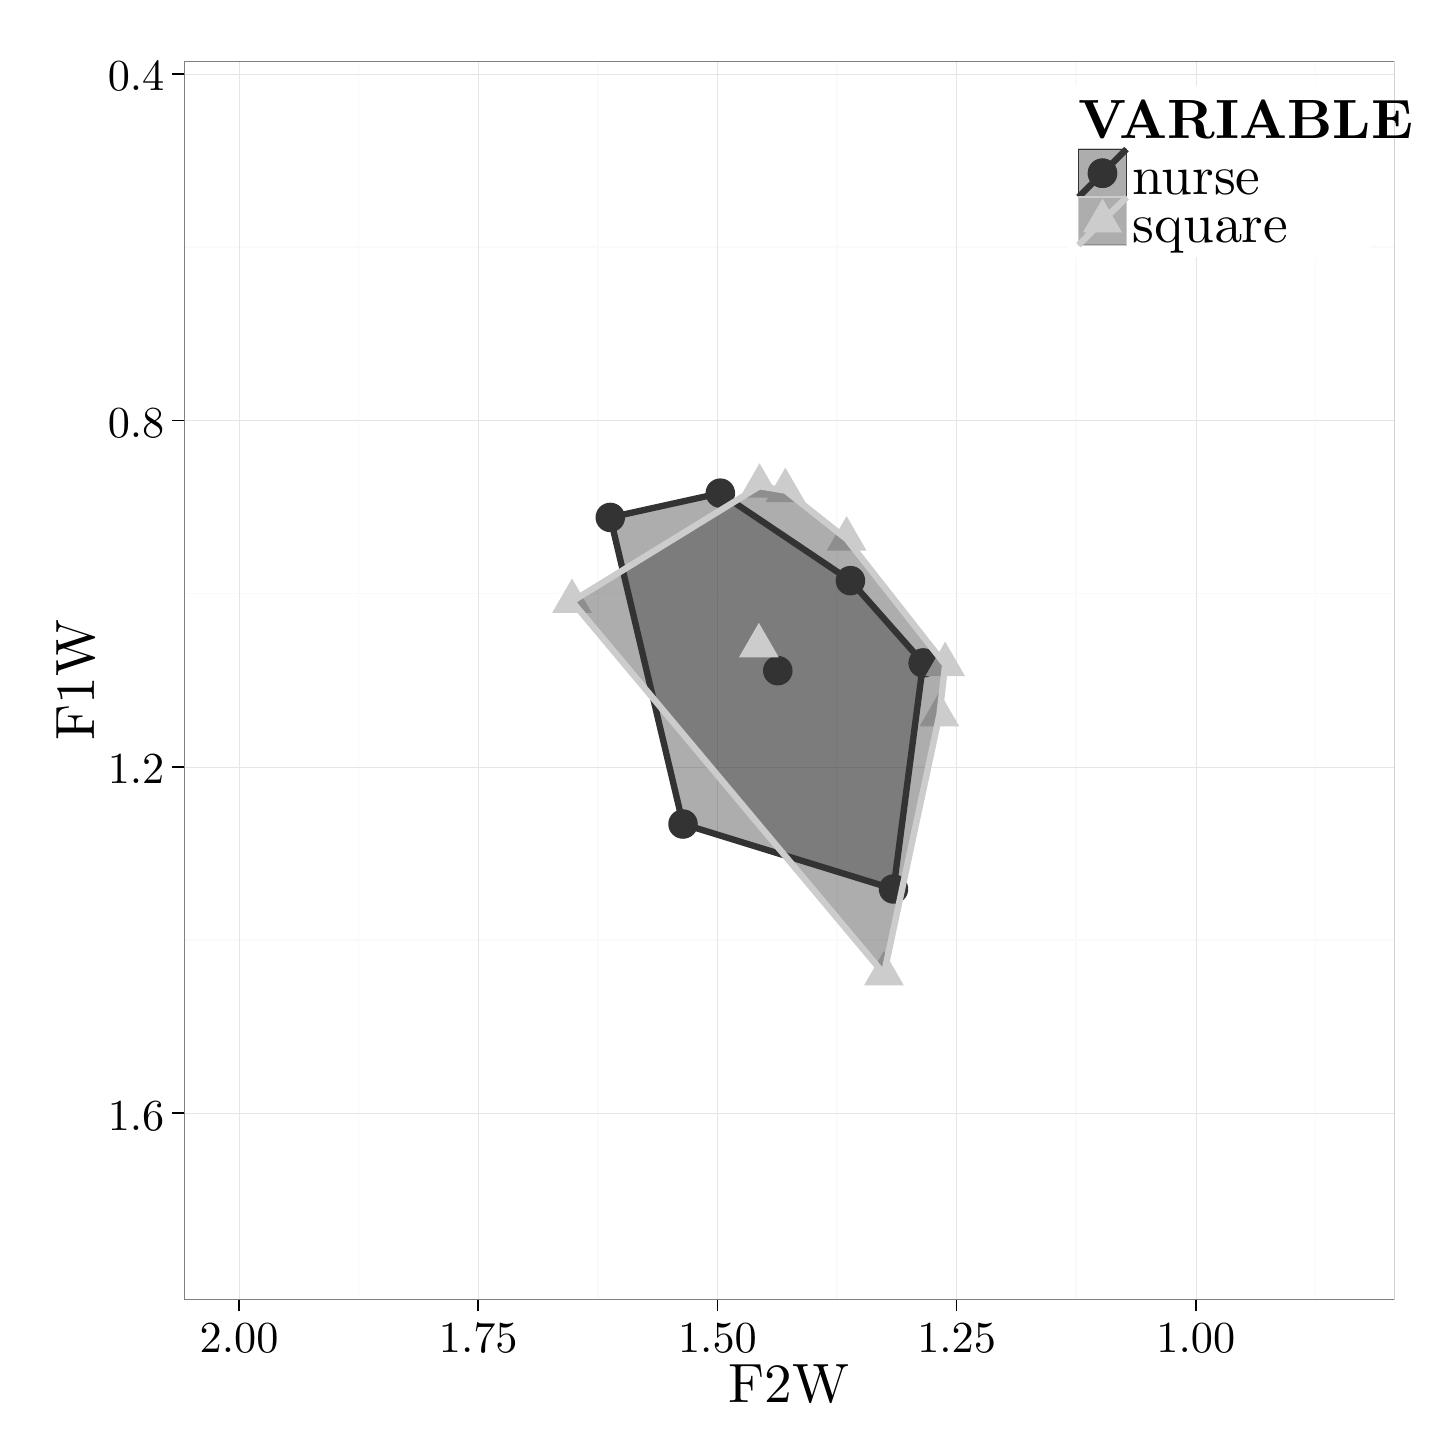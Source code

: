 % Created by tikzDevice version 0.8.1 on 2016-02-09 02:15:27
% !TEX encoding = UTF-8 Unicode
\begin{tikzpicture}[x=1pt,y=1pt]
\definecolor{fillColor}{RGB}{255,255,255}
\path[use as bounding box,fill=fillColor,fill opacity=0.00] (0,0) rectangle (505.89,505.89);
\begin{scope}
\path[clip] (  0.00,  0.00) rectangle (505.89,505.89);
\definecolor{drawColor}{RGB}{255,255,255}
\definecolor{fillColor}{RGB}{255,255,255}

\path[draw=drawColor,line width= 0.6pt,line join=round,line cap=round,fill=fillColor] (  0.00, -0.00) rectangle (505.89,505.89);
\end{scope}
\begin{scope}
\path[clip] ( 56.50, 46.31) rectangle (493.85,493.84);
\definecolor{fillColor}{RGB}{255,255,255}

\path[fill=fillColor] ( 56.50, 46.31) rectangle (493.85,493.84);
\definecolor{drawColor}{gray}{0.98}

\path[draw=drawColor,line width= 0.6pt,line join=round] ( 56.50,426.56) --
	(493.85,426.56);

\path[draw=drawColor,line width= 0.6pt,line join=round] ( 56.50,301.37) --
	(493.85,301.37);

\path[draw=drawColor,line width= 0.6pt,line join=round] ( 56.50,176.19) --
	(493.85,176.19);

\path[draw=drawColor,line width= 0.6pt,line join=round] (465.32, 46.31) --
	(465.32,493.84);

\path[draw=drawColor,line width= 0.6pt,line join=round] (378.89, 46.31) --
	(378.89,493.84);

\path[draw=drawColor,line width= 0.6pt,line join=round] (292.46, 46.31) --
	(292.46,493.84);

\path[draw=drawColor,line width= 0.6pt,line join=round] (206.03, 46.31) --
	(206.03,493.84);

\path[draw=drawColor,line width= 0.6pt,line join=round] (119.60, 46.31) --
	(119.60,493.84);
\definecolor{drawColor}{gray}{0.90}

\path[draw=drawColor,line width= 0.2pt,line join=round] ( 56.50,489.15) --
	(493.85,489.15);

\path[draw=drawColor,line width= 0.2pt,line join=round] ( 56.50,363.97) --
	(493.85,363.97);

\path[draw=drawColor,line width= 0.2pt,line join=round] ( 56.50,238.78) --
	(493.85,238.78);

\path[draw=drawColor,line width= 0.2pt,line join=round] ( 56.50,113.59) --
	(493.85,113.59);

\path[draw=drawColor,line width= 0.2pt,line join=round] (422.11, 46.31) --
	(422.11,493.84);

\path[draw=drawColor,line width= 0.2pt,line join=round] (335.68, 46.31) --
	(335.68,493.84);

\path[draw=drawColor,line width= 0.2pt,line join=round] (249.24, 46.31) --
	(249.24,493.84);

\path[draw=drawColor,line width= 0.2pt,line join=round] (162.81, 46.31) --
	(162.81,493.84);

\path[draw=drawColor,line width= 0.2pt,line join=round] ( 76.38, 46.31) --
	( 76.38,493.84);
\definecolor{fillColor}{gray}{0.20}

\path[fill=fillColor] (210.52,328.91) circle (  5.33);

\path[fill=fillColor] (250.28,337.68) circle (  5.33);

\path[fill=fillColor] (297.30,306.07) circle (  5.33);

\path[fill=fillColor] (323.58,276.34) circle (  5.33);

\path[fill=fillColor] (312.86,194.65) circle (  5.33);

\path[fill=fillColor] (236.80,218.12) circle (  5.33);
\definecolor{fillColor}{gray}{0.80}

\path[fill=fillColor] (196.69,306.85) --
	(203.88,294.41) --
	(189.51,294.41) --
	cycle;

\path[fill=fillColor] (264.46,348.48) --
	(271.64,336.03) --
	(257.27,336.03) --
	cycle;

\path[fill=fillColor] (273.79,346.91) --
	(280.98,334.47) --
	(266.61,334.47) --
	cycle;

\path[fill=fillColor] (295.92,329.39) --
	(303.10,316.94) --
	(288.73,316.94) --
	cycle;

\path[fill=fillColor] (331.53,284.01) --
	(338.71,271.56) --
	(324.34,271.56) --
	cycle;

\path[fill=fillColor] (329.45,265.85) --
	(336.64,253.41) --
	(322.27,253.41) --
	cycle;

\path[fill=fillColor] (309.40,172.28) --
	(316.59,159.83) --
	(302.22,159.83) --
	cycle;
\definecolor{drawColor}{gray}{0.20}
\definecolor{fillColor}{RGB}{51,51,51}

\path[draw=drawColor,line width= 2.3pt,line join=round,line cap=round,fill=fillColor,fill opacity=0.40] (210.52,328.91) --
	(250.28,337.68) --
	(297.30,306.07) --
	(323.58,276.34) --
	(312.86,194.65) --
	(236.80,218.12) --
	cycle;
\definecolor{drawColor}{gray}{0.80}

\path[draw=drawColor,line width= 2.3pt,line join=round,line cap=round,fill=fillColor,fill opacity=0.40] (196.69,298.56) --
	(264.46,340.18) --
	(273.79,338.62) --
	(295.92,321.09) --
	(331.53,275.71) --
	(329.45,257.56) --
	(309.40,163.98) --
	cycle;
\definecolor{fillColor}{gray}{0.20}

\path[fill=fillColor] (271.05,273.54) circle (  5.33);
\definecolor{fillColor}{gray}{0.80}

\path[fill=fillColor] (264.21,290.83) --
	(271.40,278.38) --
	(257.03,278.38) --
	cycle;
\definecolor{drawColor}{gray}{0.50}

\path[draw=drawColor,line width= 0.6pt,line join=round,line cap=round] ( 56.50, 46.31) rectangle (493.85,493.84);
\end{scope}
\begin{scope}
\path[clip] (  0.00,  0.00) rectangle (505.89,505.89);
\definecolor{drawColor}{RGB}{0,0,0}

\node[text=drawColor,anchor=base east,inner sep=0pt, outer sep=0pt, scale=  1.60] at ( 49.39,483.12) {0.4};

\node[text=drawColor,anchor=base east,inner sep=0pt, outer sep=0pt, scale=  1.60] at ( 49.39,357.93) {0.8};

\node[text=drawColor,anchor=base east,inner sep=0pt, outer sep=0pt, scale=  1.60] at ( 49.39,232.75) {1.2};

\node[text=drawColor,anchor=base east,inner sep=0pt, outer sep=0pt, scale=  1.60] at ( 49.39,107.56) {1.6};
\end{scope}
\begin{scope}
\path[clip] (  0.00,  0.00) rectangle (505.89,505.89);
\definecolor{drawColor}{RGB}{0,0,0}

\path[draw=drawColor,line width= 0.6pt,line join=round] ( 52.24,489.15) --
	( 56.50,489.15);

\path[draw=drawColor,line width= 0.6pt,line join=round] ( 52.24,363.97) --
	( 56.50,363.97);

\path[draw=drawColor,line width= 0.6pt,line join=round] ( 52.24,238.78) --
	( 56.50,238.78);

\path[draw=drawColor,line width= 0.6pt,line join=round] ( 52.24,113.59) --
	( 56.50,113.59);
\end{scope}
\begin{scope}
\path[clip] (  0.00,  0.00) rectangle (505.89,505.89);
\definecolor{drawColor}{RGB}{0,0,0}

\path[draw=drawColor,line width= 0.6pt,line join=round] (422.11, 42.04) --
	(422.11, 46.31);

\path[draw=drawColor,line width= 0.6pt,line join=round] (335.68, 42.04) --
	(335.68, 46.31);

\path[draw=drawColor,line width= 0.6pt,line join=round] (249.24, 42.04) --
	(249.24, 46.31);

\path[draw=drawColor,line width= 0.6pt,line join=round] (162.81, 42.04) --
	(162.81, 46.31);

\path[draw=drawColor,line width= 0.6pt,line join=round] ( 76.38, 42.04) --
	( 76.38, 46.31);
\end{scope}
\begin{scope}
\path[clip] (  0.00,  0.00) rectangle (505.89,505.89);
\definecolor{drawColor}{RGB}{0,0,0}

\node[text=drawColor,anchor=base,inner sep=0pt, outer sep=0pt, scale=  1.60] at (422.11, 27.13) {1.00};

\node[text=drawColor,anchor=base,inner sep=0pt, outer sep=0pt, scale=  1.60] at (335.68, 27.13) {1.25};

\node[text=drawColor,anchor=base,inner sep=0pt, outer sep=0pt, scale=  1.60] at (249.24, 27.13) {1.50};

\node[text=drawColor,anchor=base,inner sep=0pt, outer sep=0pt, scale=  1.60] at (162.81, 27.13) {1.75};

\node[text=drawColor,anchor=base,inner sep=0pt, outer sep=0pt, scale=  1.60] at ( 76.38, 27.13) {2.00};
\end{scope}
\begin{scope}
\path[clip] (  0.00,  0.00) rectangle (505.89,505.89);
\definecolor{drawColor}{RGB}{0,0,0}

\node[text=drawColor,anchor=base,inner sep=0pt, outer sep=0pt, scale=  2.00] at (275.17,  9.03) {F2W};
\end{scope}
\begin{scope}
\path[clip] (  0.00,  0.00) rectangle (505.89,505.89);
\definecolor{drawColor}{RGB}{0,0,0}

\node[text=drawColor,rotate= 90.00,anchor=base,inner sep=0pt, outer sep=0pt, scale=  2.00] at ( 24.12,270.08) {F1W};
\end{scope}
\begin{scope}
\path[clip] (  0.00,  0.00) rectangle (505.89,505.89);
\definecolor{fillColor}{RGB}{255,255,255}

\path[fill=fillColor] (375.44,423.00) rectangle (484.98,484.98);
\end{scope}
\begin{scope}
\path[clip] (  0.00,  0.00) rectangle (505.89,505.89);
\definecolor{drawColor}{RGB}{0,0,0}

\node[text=drawColor,anchor=base west,inner sep=0pt, outer sep=0pt, scale=  2.00] at (379.71,465.96) {\bfseries VARIABLE};
\end{scope}
\begin{scope}
\path[clip] (  0.00,  0.00) rectangle (505.89,505.89);
\definecolor{drawColor}{gray}{0.80}
\definecolor{fillColor}{RGB}{255,255,255}

\path[draw=drawColor,line width= 0.6pt,line join=round,line cap=round,fill=fillColor] (379.71,444.61) rectangle (397.06,461.96);
\end{scope}
\begin{scope}
\path[clip] (  0.00,  0.00) rectangle (505.89,505.89);
\definecolor{fillColor}{gray}{0.20}

\path[fill=fillColor] (388.38,453.29) circle (  5.33);
\end{scope}
\begin{scope}
\path[clip] (  0.00,  0.00) rectangle (505.89,505.89);
\definecolor{drawColor}{gray}{0.20}
\definecolor{fillColor}{RGB}{51,51,51}

\path[draw=drawColor,line width= 0.4pt,line join=round,line cap=round,fill=fillColor,fill opacity=0.40] (379.71,444.61) rectangle (397.06,461.96);

\path[draw=drawColor,line width= 2.3pt,line join=round] (379.71,444.61) --
	(397.06,461.96);
\end{scope}
\begin{scope}
\path[clip] (  0.00,  0.00) rectangle (505.89,505.89);
\definecolor{fillColor}{gray}{0.20}

\path[fill=fillColor] (388.38,453.29) circle (  5.33);
\end{scope}
\begin{scope}
\path[clip] (  0.00,  0.00) rectangle (505.89,505.89);
\definecolor{drawColor}{gray}{0.80}
\definecolor{fillColor}{RGB}{255,255,255}

\path[draw=drawColor,line width= 0.6pt,line join=round,line cap=round,fill=fillColor] (379.71,427.27) rectangle (397.06,444.61);
\end{scope}
\begin{scope}
\path[clip] (  0.00,  0.00) rectangle (505.89,505.89);
\definecolor{fillColor}{gray}{0.80}

\path[fill=fillColor] (388.38,444.24) --
	(395.57,431.79) --
	(381.20,431.79) --
	cycle;
\end{scope}
\begin{scope}
\path[clip] (  0.00,  0.00) rectangle (505.89,505.89);
\definecolor{drawColor}{gray}{0.80}
\definecolor{fillColor}{RGB}{51,51,51}

\path[draw=drawColor,line width= 0.4pt,line join=round,line cap=round,fill=fillColor,fill opacity=0.40] (379.71,427.27) rectangle (397.06,444.61);

\path[draw=drawColor,line width= 2.3pt,line join=round] (379.71,427.27) --
	(397.06,444.61);
\end{scope}
\begin{scope}
\path[clip] (  0.00,  0.00) rectangle (505.89,505.89);
\definecolor{fillColor}{gray}{0.80}

\path[fill=fillColor] (388.38,444.24) --
	(395.57,431.79) --
	(381.20,431.79) --
	cycle;
\end{scope}
\begin{scope}
\path[clip] (  0.00,  0.00) rectangle (505.89,505.89);
\definecolor{drawColor}{RGB}{0,0,0}

\node[text=drawColor,anchor=base west,inner sep=0pt, outer sep=0pt, scale=  2.00] at (399.22,445.75) {nurse};
\end{scope}
\begin{scope}
\path[clip] (  0.00,  0.00) rectangle (505.89,505.89);
\definecolor{drawColor}{RGB}{0,0,0}

\node[text=drawColor,anchor=base west,inner sep=0pt, outer sep=0pt, scale=  2.00] at (399.22,428.40) {square};
\end{scope}
\end{tikzpicture}
